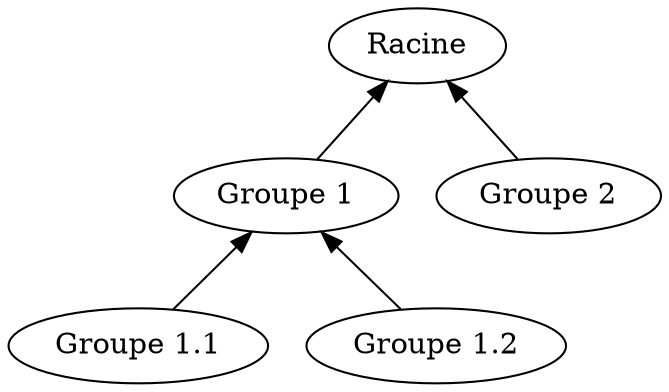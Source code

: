// Correspond à un arbre de dépendances que l'utilisateur souhaite ajouter.
// Pour générer un fichier PNG à partir de ce fichier :
// dot -O -Tpng GroupHierarchy_user.dot
// (nécessite la commande dot, présente dans le package graphviz)
strict digraph GroupHierarchy {
    rankdir=BT;

    Racine;
    "Groupe 1";
    "Groupe 2";
    "Groupe 1.1";
    "Groupe 1.2";

    "Groupe 1" -> Racine;
    "Groupe 2" -> Racine;
    "Groupe 1.1" -> "Groupe 1";
    "Groupe 1.2" -> "Groupe 1";
}

